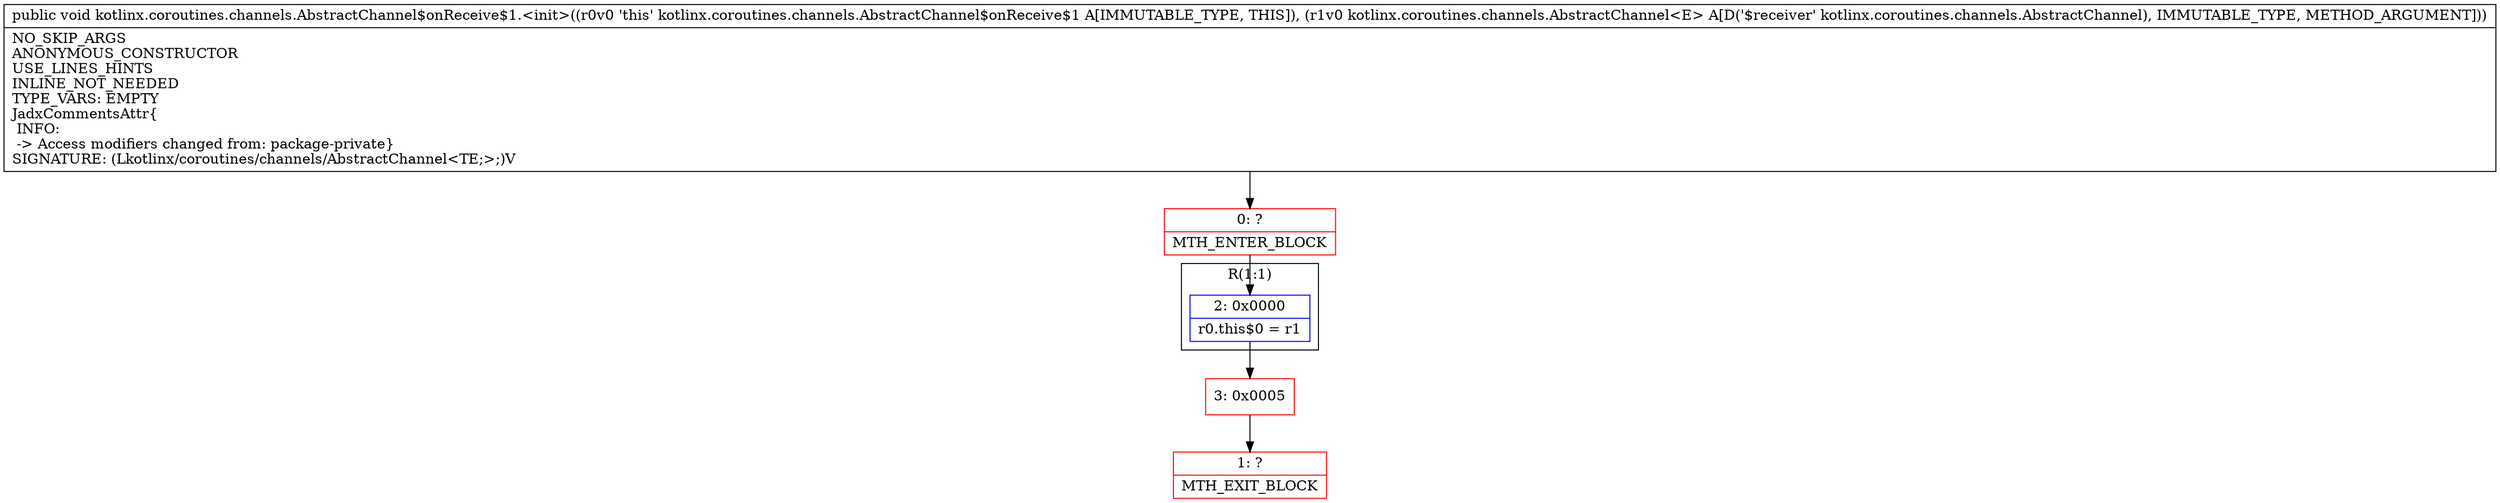 digraph "CFG forkotlinx.coroutines.channels.AbstractChannel$onReceive$1.\<init\>(Lkotlinx\/coroutines\/channels\/AbstractChannel;)V" {
subgraph cluster_Region_1013327645 {
label = "R(1:1)";
node [shape=record,color=blue];
Node_2 [shape=record,label="{2\:\ 0x0000|r0.this$0 = r1\l}"];
}
Node_0 [shape=record,color=red,label="{0\:\ ?|MTH_ENTER_BLOCK\l}"];
Node_3 [shape=record,color=red,label="{3\:\ 0x0005}"];
Node_1 [shape=record,color=red,label="{1\:\ ?|MTH_EXIT_BLOCK\l}"];
MethodNode[shape=record,label="{public void kotlinx.coroutines.channels.AbstractChannel$onReceive$1.\<init\>((r0v0 'this' kotlinx.coroutines.channels.AbstractChannel$onReceive$1 A[IMMUTABLE_TYPE, THIS]), (r1v0 kotlinx.coroutines.channels.AbstractChannel\<E\> A[D('$receiver' kotlinx.coroutines.channels.AbstractChannel), IMMUTABLE_TYPE, METHOD_ARGUMENT]))  | NO_SKIP_ARGS\lANONYMOUS_CONSTRUCTOR\lUSE_LINES_HINTS\lINLINE_NOT_NEEDED\lTYPE_VARS: EMPTY\lJadxCommentsAttr\{\l INFO: \l \-\> Access modifiers changed from: package\-private\}\lSIGNATURE: (Lkotlinx\/coroutines\/channels\/AbstractChannel\<TE;\>;)V\l}"];
MethodNode -> Node_0;Node_2 -> Node_3;
Node_0 -> Node_2;
Node_3 -> Node_1;
}

